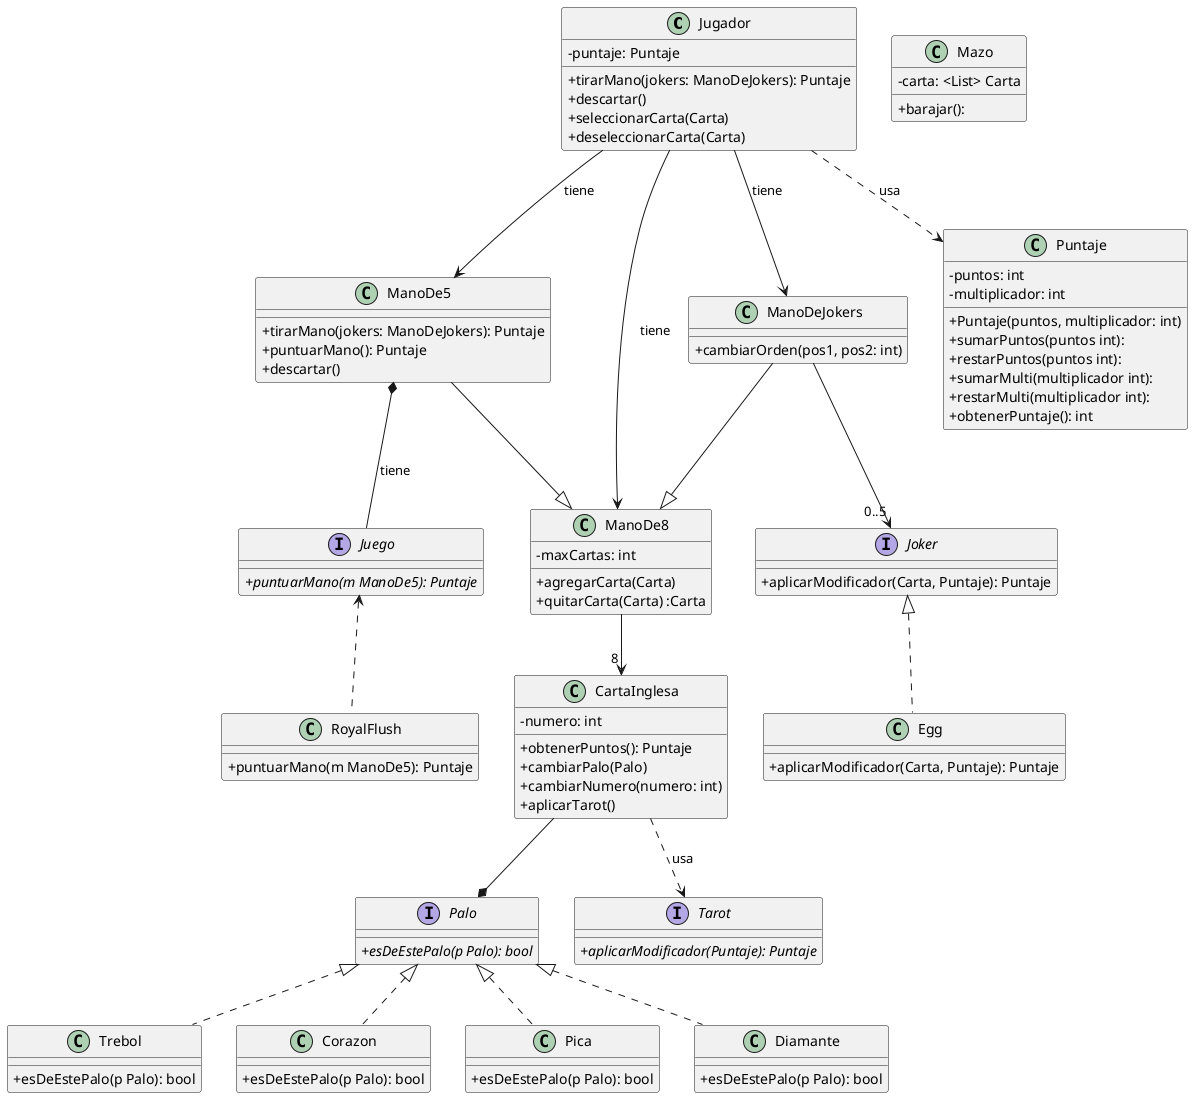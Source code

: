 ' metodo privado verificar Cantidad
' de cartas para cada Mano
' teniendo mano como abstracta

@startuml Clases
skinparam classAttributeIconSize 0
class Jugador {
-puntaje: Puntaje
+tirarMano(jokers: ManoDeJokers): Puntaje
+descartar()
+seleccionarCarta(Carta)
+deseleccionarCarta(Carta)
}

class Mazo {
-carta: <List> Carta
+barajar():
}

class ManoDe8 {
-maxCartas: int
+agregarCarta(Carta)
+quitarCarta(Carta) :Carta
}

class ManoDe5 {
+tirarMano(jokers: ManoDeJokers): Puntaje
+puntuarMano(): Puntaje
+descartar()
}

class ManoDeJokers {
+cambiarOrden(pos1, pos2: int)
}

interface Joker {
+aplicarModificador(Carta, Puntaje): Puntaje
}

ManoDeJokers -down-> "0..5" Joker

class Egg {
+aplicarModificador(Carta, Puntaje): Puntaje
}

Joker <|..  Egg


class CartaInglesa {
-numero: int
+obtenerPuntos(): Puntaje
+cambiarPalo(Palo)
+cambiarNumero(numero: int)
+aplicarTarot()
}

interface Tarot {
+{abstract}aplicarModificador(Puntaje): Puntaje
}

CartaInglesa ..> Tarot :usa

interface Palo {
+{abstract}esDeEstePalo(p Palo): bool
}



Interface Juego {
+{abstract}puntuarMano(m ManoDe5): Puntaje
}

class RoyalFlush {
+puntuarMano(m ManoDe5): Puntaje
}

RoyalFlush .up.> Juego

ManoDe5 *--  Juego :tiene

CartaInglesa --* Palo

class Trebol {
+esDeEstePalo(p Palo): bool
}

class Corazon {
+esDeEstePalo(p Palo): bool
}

class Pica {
+esDeEstePalo(p Palo): bool
}

class Diamante {
+esDeEstePalo(p Palo): bool
}

Trebol .up.|> Palo
Corazon .up.|> Palo
Diamante .up.|> Palo
Pica .up.|> Palo



class Puntaje {
-puntos: int
-multiplicador: int
+Puntaje(puntos, multiplicador: int)
+sumarPuntos(puntos int):
+restarPuntos(puntos int):
+sumarMulti(multiplicador int):
+restarMulti(multiplicador int):
+obtenerPuntaje(): int
}





Jugador ..> Puntaje: "usa"

Jugador --> ManoDe8: "tiene"
Jugador --> ManoDe5: "tiene"
Jugador --> ManoDeJokers: "tiene"
ManoDe5 --|> ManoDe8
ManoDeJokers --|> ManoDe8

ManoDe8 --> "8 "CartaInglesa
' ManoDe5 "56 " <-- Mano
@enduml
